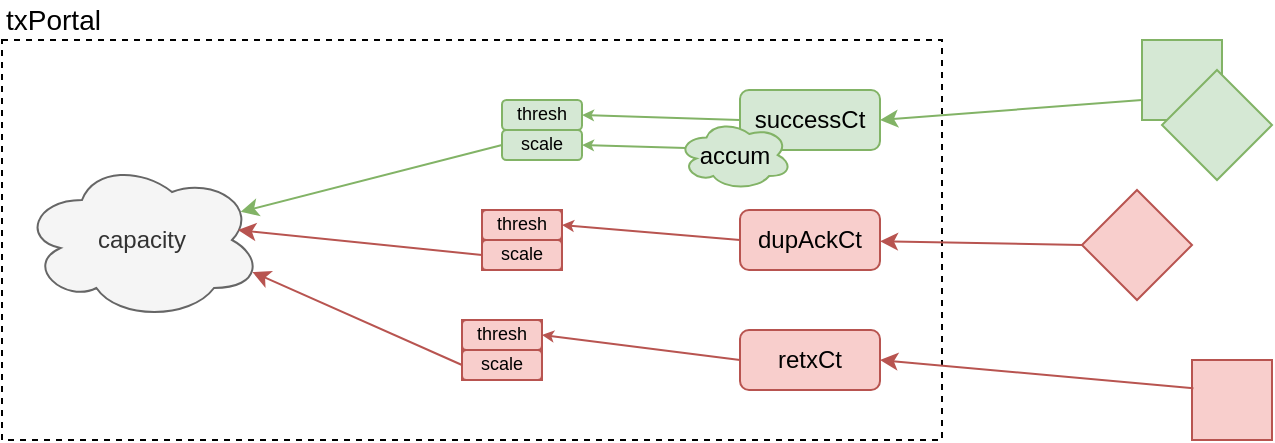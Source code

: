 <mxfile version="13.7.9" type="device"><diagram id="m6W-XrrfuekSdxR8uqsP" name="Page-1"><mxGraphModel dx="748" dy="871" grid="1" gridSize="10" guides="1" tooltips="1" connect="1" arrows="1" fold="1" page="1" pageScale="1" pageWidth="720" pageHeight="300" math="0" shadow="0"><root><mxCell id="0"/><mxCell id="1" parent="0"/><mxCell id="zu8UpgqI7oWSOQ8ruGEJ-33" value="" style="rounded=0;whiteSpace=wrap;html=1;dashed=1;fillColor=none;" parent="1" vertex="1"><mxGeometry x="43" y="-240" width="470" height="200" as="geometry"/></mxCell><mxCell id="zu8UpgqI7oWSOQ8ruGEJ-36" value="&lt;font style=&quot;font-size: 14px&quot;&gt;txPortal&lt;/font&gt;" style="text;html=1;strokeColor=none;fillColor=none;align=left;verticalAlign=middle;whiteSpace=wrap;rounded=0;dashed=1;" parent="1" vertex="1"><mxGeometry x="43" y="-260" width="155" height="20" as="geometry"/></mxCell><mxCell id="IBwdN8BUmE9PcYprqBHs-1" value="successCt" style="rounded=1;whiteSpace=wrap;html=1;fillColor=#d5e8d4;strokeColor=#82b366;" vertex="1" parent="1"><mxGeometry x="412" y="-215" width="70" height="30" as="geometry"/></mxCell><mxCell id="IBwdN8BUmE9PcYprqBHs-2" value="dupAckCt" style="rounded=1;whiteSpace=wrap;html=1;fillColor=#f8cecc;strokeColor=#b85450;" vertex="1" parent="1"><mxGeometry x="412" y="-155" width="70" height="30" as="geometry"/></mxCell><mxCell id="IBwdN8BUmE9PcYprqBHs-4" value="accum" style="ellipse;shape=cloud;whiteSpace=wrap;html=1;fillColor=#d5e8d4;strokeColor=#82b366;" vertex="1" parent="1"><mxGeometry x="381" y="-200" width="57" height="35" as="geometry"/></mxCell><mxCell id="IBwdN8BUmE9PcYprqBHs-5" value="retxCt" style="rounded=1;whiteSpace=wrap;html=1;fillColor=#f8cecc;strokeColor=#b85450;" vertex="1" parent="1"><mxGeometry x="412" y="-95" width="70" height="30" as="geometry"/></mxCell><mxCell id="IBwdN8BUmE9PcYprqBHs-6" value="capacity" style="ellipse;shape=cloud;whiteSpace=wrap;html=1;fillColor=#f5f5f5;strokeColor=#666666;fontColor=#333333;" vertex="1" parent="1"><mxGeometry x="53" y="-180" width="120" height="80" as="geometry"/></mxCell><mxCell id="IBwdN8BUmE9PcYprqBHs-11" value="" style="group" vertex="1" connectable="0" parent="1"><mxGeometry x="293" y="-210" width="40" height="30" as="geometry"/></mxCell><mxCell id="IBwdN8BUmE9PcYprqBHs-8" value="thresh" style="rounded=1;whiteSpace=wrap;html=1;fillColor=#d5e8d4;strokeColor=#82b366;fontSize=9;verticalAlign=bottom;" vertex="1" parent="IBwdN8BUmE9PcYprqBHs-11"><mxGeometry width="40" height="15" as="geometry"/></mxCell><mxCell id="IBwdN8BUmE9PcYprqBHs-9" value="scale" style="rounded=1;whiteSpace=wrap;html=1;fillColor=#d5e8d4;strokeColor=#82b366;fontSize=9;verticalAlign=bottom;" vertex="1" parent="IBwdN8BUmE9PcYprqBHs-11"><mxGeometry y="15" width="40" height="15" as="geometry"/></mxCell><mxCell id="IBwdN8BUmE9PcYprqBHs-12" value="" style="endArrow=classic;html=1;fontSize=9;endSize=3;startSize=3;entryX=1;entryY=0.5;entryDx=0;entryDy=0;exitX=0;exitY=0.5;exitDx=0;exitDy=0;fillColor=#d5e8d4;strokeColor=#82b366;" edge="1" parent="1" source="IBwdN8BUmE9PcYprqBHs-1" target="IBwdN8BUmE9PcYprqBHs-8"><mxGeometry width="50" height="50" relative="1" as="geometry"><mxPoint x="353" y="-200" as="sourcePoint"/><mxPoint x="403" y="-250" as="targetPoint"/></mxGeometry></mxCell><mxCell id="IBwdN8BUmE9PcYprqBHs-13" value="" style="endArrow=classic;html=1;fontSize=9;endSize=3;startSize=3;entryX=1;entryY=0.5;entryDx=0;entryDy=0;exitX=0.07;exitY=0.4;exitDx=0;exitDy=0;fillColor=#d5e8d4;strokeColor=#82b366;exitPerimeter=0;" edge="1" parent="1" source="IBwdN8BUmE9PcYprqBHs-4" target="IBwdN8BUmE9PcYprqBHs-9"><mxGeometry width="50" height="50" relative="1" as="geometry"><mxPoint x="422" y="-190" as="sourcePoint"/><mxPoint x="343" y="-192.5" as="targetPoint"/></mxGeometry></mxCell><mxCell id="IBwdN8BUmE9PcYprqBHs-14" value="" style="endArrow=classic;html=1;fontSize=9;entryX=0.911;entryY=0.324;entryDx=0;entryDy=0;entryPerimeter=0;exitX=0;exitY=0.5;exitDx=0;exitDy=0;fillColor=#d5e8d4;strokeColor=#82b366;" edge="1" parent="1" source="IBwdN8BUmE9PcYprqBHs-9" target="IBwdN8BUmE9PcYprqBHs-6"><mxGeometry width="50" height="50" relative="1" as="geometry"><mxPoint x="243" y="-130" as="sourcePoint"/><mxPoint x="293" y="-180" as="targetPoint"/></mxGeometry></mxCell><mxCell id="IBwdN8BUmE9PcYprqBHs-16" value="" style="group;fillColor=#f8cecc;strokeColor=#b85450;" vertex="1" connectable="0" parent="1"><mxGeometry x="283" y="-155" width="40" height="30" as="geometry"/></mxCell><mxCell id="IBwdN8BUmE9PcYprqBHs-17" value="thresh" style="rounded=1;whiteSpace=wrap;html=1;fillColor=#f8cecc;strokeColor=#b85450;fontSize=9;verticalAlign=bottom;" vertex="1" parent="IBwdN8BUmE9PcYprqBHs-16"><mxGeometry width="40" height="15" as="geometry"/></mxCell><mxCell id="IBwdN8BUmE9PcYprqBHs-18" value="scale" style="rounded=1;whiteSpace=wrap;html=1;fillColor=#f8cecc;strokeColor=#b85450;fontSize=9;verticalAlign=bottom;" vertex="1" parent="IBwdN8BUmE9PcYprqBHs-16"><mxGeometry y="15" width="40" height="15" as="geometry"/></mxCell><mxCell id="IBwdN8BUmE9PcYprqBHs-19" value="" style="endArrow=classic;html=1;fontSize=9;entryX=1;entryY=0.5;entryDx=0;entryDy=0;exitX=0;exitY=0.5;exitDx=0;exitDy=0;endSize=3;fillColor=#f8cecc;strokeColor=#b85450;" edge="1" parent="1" source="IBwdN8BUmE9PcYprqBHs-2" target="IBwdN8BUmE9PcYprqBHs-17"><mxGeometry width="50" height="50" relative="1" as="geometry"><mxPoint x="363" y="40" as="sourcePoint"/><mxPoint x="413" y="-10" as="targetPoint"/></mxGeometry></mxCell><mxCell id="IBwdN8BUmE9PcYprqBHs-20" value="" style="endArrow=classic;html=1;fontSize=9;entryX=0.9;entryY=0.438;entryDx=0;entryDy=0;entryPerimeter=0;exitX=0;exitY=0.5;exitDx=0;exitDy=0;fillColor=#f8cecc;strokeColor=#b85450;" edge="1" parent="1" source="IBwdN8BUmE9PcYprqBHs-18" target="IBwdN8BUmE9PcYprqBHs-6"><mxGeometry width="50" height="50" relative="1" as="geometry"><mxPoint x="233" as="sourcePoint"/><mxPoint x="283" y="-50" as="targetPoint"/></mxGeometry></mxCell><mxCell id="IBwdN8BUmE9PcYprqBHs-21" value="" style="group;fillColor=#f8cecc;strokeColor=#b85450;" vertex="1" connectable="0" parent="1"><mxGeometry x="273" y="-100" width="40" height="30" as="geometry"/></mxCell><mxCell id="IBwdN8BUmE9PcYprqBHs-22" value="thresh" style="rounded=1;whiteSpace=wrap;html=1;fillColor=#f8cecc;strokeColor=#b85450;fontSize=9;verticalAlign=bottom;" vertex="1" parent="IBwdN8BUmE9PcYprqBHs-21"><mxGeometry width="40" height="15" as="geometry"/></mxCell><mxCell id="IBwdN8BUmE9PcYprqBHs-23" value="scale" style="rounded=1;whiteSpace=wrap;html=1;fillColor=#f8cecc;strokeColor=#b85450;fontSize=9;verticalAlign=bottom;" vertex="1" parent="IBwdN8BUmE9PcYprqBHs-21"><mxGeometry y="15" width="40" height="15" as="geometry"/></mxCell><mxCell id="IBwdN8BUmE9PcYprqBHs-24" value="" style="endArrow=classic;html=1;fontSize=9;entryX=1;entryY=0.5;entryDx=0;entryDy=0;exitX=0;exitY=0.5;exitDx=0;exitDy=0;endSize=3;fillColor=#f8cecc;strokeColor=#b85450;" edge="1" parent="1" source="IBwdN8BUmE9PcYprqBHs-5" target="IBwdN8BUmE9PcYprqBHs-22"><mxGeometry width="50" height="50" relative="1" as="geometry"><mxPoint x="422" y="-130" as="sourcePoint"/><mxPoint x="333" y="-137.5" as="targetPoint"/></mxGeometry></mxCell><mxCell id="IBwdN8BUmE9PcYprqBHs-25" value="" style="endArrow=classic;html=1;fontSize=9;entryX=0.96;entryY=0.7;entryDx=0;entryDy=0;entryPerimeter=0;exitX=0;exitY=0.5;exitDx=0;exitDy=0;fillColor=#f8cecc;strokeColor=#b85450;" edge="1" parent="1" source="IBwdN8BUmE9PcYprqBHs-23" target="IBwdN8BUmE9PcYprqBHs-6"><mxGeometry width="50" height="50" relative="1" as="geometry"><mxPoint x="293" y="-122.5" as="sourcePoint"/><mxPoint x="175.2" y="-122.16" as="targetPoint"/></mxGeometry></mxCell><mxCell id="IBwdN8BUmE9PcYprqBHs-30" value="" style="group" vertex="1" connectable="0" parent="1"><mxGeometry x="613" y="-240" width="65" height="70" as="geometry"/></mxCell><mxCell id="IBwdN8BUmE9PcYprqBHs-28" value="" style="whiteSpace=wrap;html=1;aspect=fixed;fontSize=9;fillColor=#d5e8d4;strokeColor=#82b366;" vertex="1" parent="IBwdN8BUmE9PcYprqBHs-30"><mxGeometry width="40" height="40" as="geometry"/></mxCell><mxCell id="IBwdN8BUmE9PcYprqBHs-29" value="" style="rhombus;whiteSpace=wrap;html=1;fontSize=9;fillColor=#d5e8d4;strokeColor=#82b366;" vertex="1" parent="IBwdN8BUmE9PcYprqBHs-30"><mxGeometry x="10" y="15" width="55" height="55" as="geometry"/></mxCell><mxCell id="IBwdN8BUmE9PcYprqBHs-31" value="" style="endArrow=classic;html=1;fontSize=9;entryX=1;entryY=0.5;entryDx=0;entryDy=0;exitX=0;exitY=0.75;exitDx=0;exitDy=0;fillColor=#d5e8d4;strokeColor=#82b366;" edge="1" parent="1" source="IBwdN8BUmE9PcYprqBHs-28" target="IBwdN8BUmE9PcYprqBHs-1"><mxGeometry width="50" height="50" relative="1" as="geometry"><mxPoint x="593" y="20" as="sourcePoint"/><mxPoint x="643" y="-30" as="targetPoint"/></mxGeometry></mxCell><mxCell id="IBwdN8BUmE9PcYprqBHs-32" value="" style="rhombus;whiteSpace=wrap;html=1;fontSize=9;fillColor=#f8cecc;strokeColor=#b85450;" vertex="1" parent="1"><mxGeometry x="583" y="-165" width="55" height="55" as="geometry"/></mxCell><mxCell id="IBwdN8BUmE9PcYprqBHs-33" value="" style="endArrow=classic;html=1;fontSize=9;exitX=0;exitY=0.5;exitDx=0;exitDy=0;fillColor=#f8cecc;strokeColor=#b85450;" edge="1" parent="1" source="IBwdN8BUmE9PcYprqBHs-32" target="IBwdN8BUmE9PcYprqBHs-2"><mxGeometry width="50" height="50" relative="1" as="geometry"><mxPoint x="623" y="-200" as="sourcePoint"/><mxPoint x="492" y="-190" as="targetPoint"/></mxGeometry></mxCell><mxCell id="IBwdN8BUmE9PcYprqBHs-34" value="" style="whiteSpace=wrap;html=1;aspect=fixed;fontSize=9;fillColor=#f8cecc;strokeColor=#b85450;" vertex="1" parent="1"><mxGeometry x="638" y="-80" width="40" height="40" as="geometry"/></mxCell><mxCell id="IBwdN8BUmE9PcYprqBHs-35" value="" style="endArrow=classic;html=1;fontSize=9;entryX=1;entryY=0.5;entryDx=0;entryDy=0;exitX=0.018;exitY=0.354;exitDx=0;exitDy=0;exitPerimeter=0;fillColor=#f8cecc;strokeColor=#b85450;" edge="1" parent="1" source="IBwdN8BUmE9PcYprqBHs-34" target="IBwdN8BUmE9PcYprqBHs-5"><mxGeometry width="50" height="50" relative="1" as="geometry"><mxPoint x="583" as="sourcePoint"/><mxPoint x="633" y="-50" as="targetPoint"/></mxGeometry></mxCell></root></mxGraphModel></diagram></mxfile>